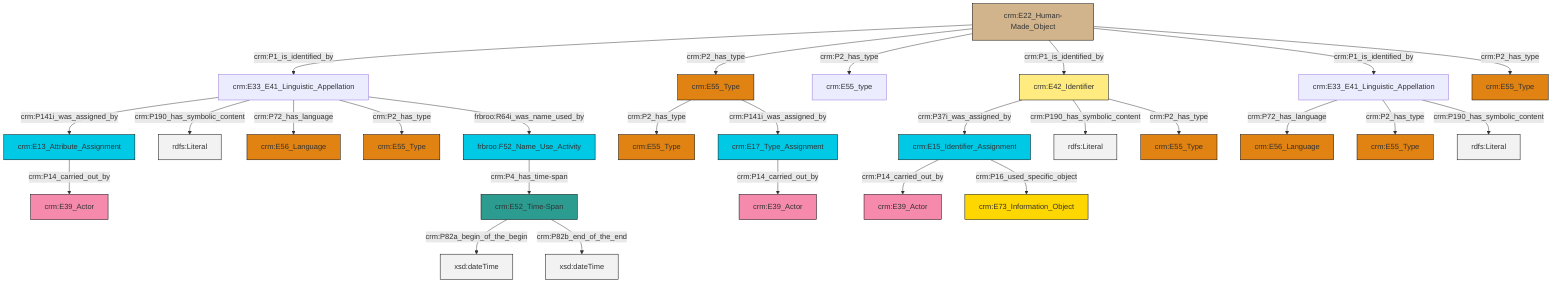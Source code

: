 graph TD
classDef Literal fill:#f2f2f2,stroke:#000000;
classDef CRM_Entity fill:#FFFFFF,stroke:#000000;
classDef Temporal_Entity fill:#00C9E6, stroke:#000000;
classDef Type fill:#E18312, stroke:#000000;
classDef Time-Span fill:#2C9C91, stroke:#000000;
classDef Appellation fill:#FFEB7F, stroke:#000000;
classDef Place fill:#008836, stroke:#000000;
classDef Persistent_Item fill:#B266B2, stroke:#000000;
classDef Conceptual_Object fill:#FFD700, stroke:#000000;
classDef Physical_Thing fill:#D2B48C, stroke:#000000;
classDef Actor fill:#f58aad, stroke:#000000;
classDef PC_Classes fill:#4ce600, stroke:#000000;
classDef Multi fill:#cccccc,stroke:#000000;

2["crm:E52_Time-Span"]:::Time-Span -->|crm:P82a_begin_of_the_begin| 3[xsd:dateTime]:::Literal
8["crm:E22_Human-Made_Object"]:::Physical_Thing -->|crm:P1_is_identified_by| 9["crm:E33_E41_Linguistic_Appellation"]:::Default
9["crm:E33_E41_Linguistic_Appellation"]:::Default -->|crm:P141i_was_assigned_by| 12["crm:E13_Attribute_Assignment"]:::Temporal_Entity
9["crm:E33_E41_Linguistic_Appellation"]:::Default -->|crm:P190_has_symbolic_content| 13[rdfs:Literal]:::Literal
8["crm:E22_Human-Made_Object"]:::Physical_Thing -->|crm:P2_has_type| 15["crm:E55_Type"]:::Type
12["crm:E13_Attribute_Assignment"]:::Temporal_Entity -->|crm:P14_carried_out_by| 10["crm:E39_Actor"]:::Actor
9["crm:E33_E41_Linguistic_Appellation"]:::Default -->|crm:P72_has_language| 21["crm:E56_Language"]:::Type
8["crm:E22_Human-Made_Object"]:::Physical_Thing -->|crm:P2_has_type| 24["crm:E55_type"]:::Default
32["crm:E33_E41_Linguistic_Appellation"]:::Default -->|crm:P72_has_language| 4["crm:E56_Language"]:::Type
8["crm:E22_Human-Made_Object"]:::Physical_Thing -->|crm:P1_is_identified_by| 19["crm:E42_Identifier"]:::Appellation
8["crm:E22_Human-Made_Object"]:::Physical_Thing -->|crm:P1_is_identified_by| 32["crm:E33_E41_Linguistic_Appellation"]:::Default
26["crm:E15_Identifier_Assignment"]:::Temporal_Entity -->|crm:P14_carried_out_by| 33["crm:E39_Actor"]:::Actor
9["crm:E33_E41_Linguistic_Appellation"]:::Default -->|crm:P2_has_type| 22["crm:E55_Type"]:::Type
15["crm:E55_Type"]:::Type -->|crm:P2_has_type| 6["crm:E55_Type"]:::Type
8["crm:E22_Human-Made_Object"]:::Physical_Thing -->|crm:P2_has_type| 28["crm:E55_Type"]:::Type
35["crm:E17_Type_Assignment"]:::Temporal_Entity -->|crm:P14_carried_out_by| 36["crm:E39_Actor"]:::Actor
19["crm:E42_Identifier"]:::Appellation -->|crm:P37i_was_assigned_by| 26["crm:E15_Identifier_Assignment"]:::Temporal_Entity
32["crm:E33_E41_Linguistic_Appellation"]:::Default -->|crm:P2_has_type| 17["crm:E55_Type"]:::Type
19["crm:E42_Identifier"]:::Appellation -->|crm:P190_has_symbolic_content| 43[rdfs:Literal]:::Literal
15["crm:E55_Type"]:::Type -->|crm:P141i_was_assigned_by| 35["crm:E17_Type_Assignment"]:::Temporal_Entity
26["crm:E15_Identifier_Assignment"]:::Temporal_Entity -->|crm:P16_used_specific_object| 40["crm:E73_Information_Object"]:::Conceptual_Object
19["crm:E42_Identifier"]:::Appellation -->|crm:P2_has_type| 37["crm:E55_Type"]:::Type
0["frbroo:F52_Name_Use_Activity"]:::Temporal_Entity -->|crm:P4_has_time-span| 2["crm:E52_Time-Span"]:::Time-Span
2["crm:E52_Time-Span"]:::Time-Span -->|crm:P82b_end_of_the_end| 47[xsd:dateTime]:::Literal
32["crm:E33_E41_Linguistic_Appellation"]:::Default -->|crm:P190_has_symbolic_content| 49[rdfs:Literal]:::Literal
9["crm:E33_E41_Linguistic_Appellation"]:::Default -->|frbroo:R64i_was_name_used_by| 0["frbroo:F52_Name_Use_Activity"]:::Temporal_Entity